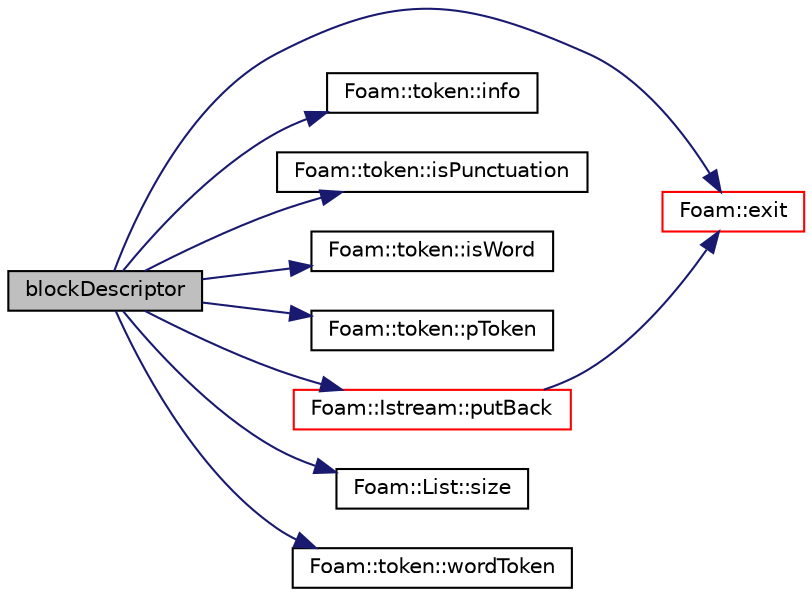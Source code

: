 digraph "blockDescriptor"
{
  bgcolor="transparent";
  edge [fontname="Helvetica",fontsize="10",labelfontname="Helvetica",labelfontsize="10"];
  node [fontname="Helvetica",fontsize="10",shape=record];
  rankdir="LR";
  Node1 [label="blockDescriptor",height=0.2,width=0.4,color="black", fillcolor="grey75", style="filled", fontcolor="black"];
  Node1 -> Node2 [color="midnightblue",fontsize="10",style="solid",fontname="Helvetica"];
  Node2 [label="Foam::exit",height=0.2,width=0.4,color="red",URL="$a10936.html#a06ca7250d8e89caf05243ec094843642"];
  Node1 -> Node3 [color="midnightblue",fontsize="10",style="solid",fontname="Helvetica"];
  Node3 [label="Foam::token::info",height=0.2,width=0.4,color="black",URL="$a02715.html#a149cd2aba34f4fae37e055aae625c957",tooltip="Return info proxy. "];
  Node1 -> Node4 [color="midnightblue",fontsize="10",style="solid",fontname="Helvetica"];
  Node4 [label="Foam::token::isPunctuation",height=0.2,width=0.4,color="black",URL="$a02715.html#ad47cbb4da35a9c20d7ac8e070da68438"];
  Node1 -> Node5 [color="midnightblue",fontsize="10",style="solid",fontname="Helvetica"];
  Node5 [label="Foam::token::isWord",height=0.2,width=0.4,color="black",URL="$a02715.html#aff8351bf74c7880f1403c24dec1f82cd"];
  Node1 -> Node6 [color="midnightblue",fontsize="10",style="solid",fontname="Helvetica"];
  Node6 [label="Foam::token::pToken",height=0.2,width=0.4,color="black",URL="$a02715.html#a0f0803ca4021b80842e6c6464048165d"];
  Node1 -> Node7 [color="midnightblue",fontsize="10",style="solid",fontname="Helvetica"];
  Node7 [label="Foam::Istream::putBack",height=0.2,width=0.4,color="red",URL="$a01223.html#af22e503b062298eef54e360dfc06d0b4",tooltip="Put back token. "];
  Node7 -> Node2 [color="midnightblue",fontsize="10",style="solid",fontname="Helvetica"];
  Node1 -> Node8 [color="midnightblue",fontsize="10",style="solid",fontname="Helvetica"];
  Node8 [label="Foam::List::size",height=0.2,width=0.4,color="black",URL="$a01397.html#a8a5f6fa29bd4b500caf186f60245b384",tooltip="Override size to be inconsistent with allocated storage. "];
  Node1 -> Node9 [color="midnightblue",fontsize="10",style="solid",fontname="Helvetica"];
  Node9 [label="Foam::token::wordToken",height=0.2,width=0.4,color="black",URL="$a02715.html#ae0dabc7a27eb1575aebeb73cfb54832f"];
}
